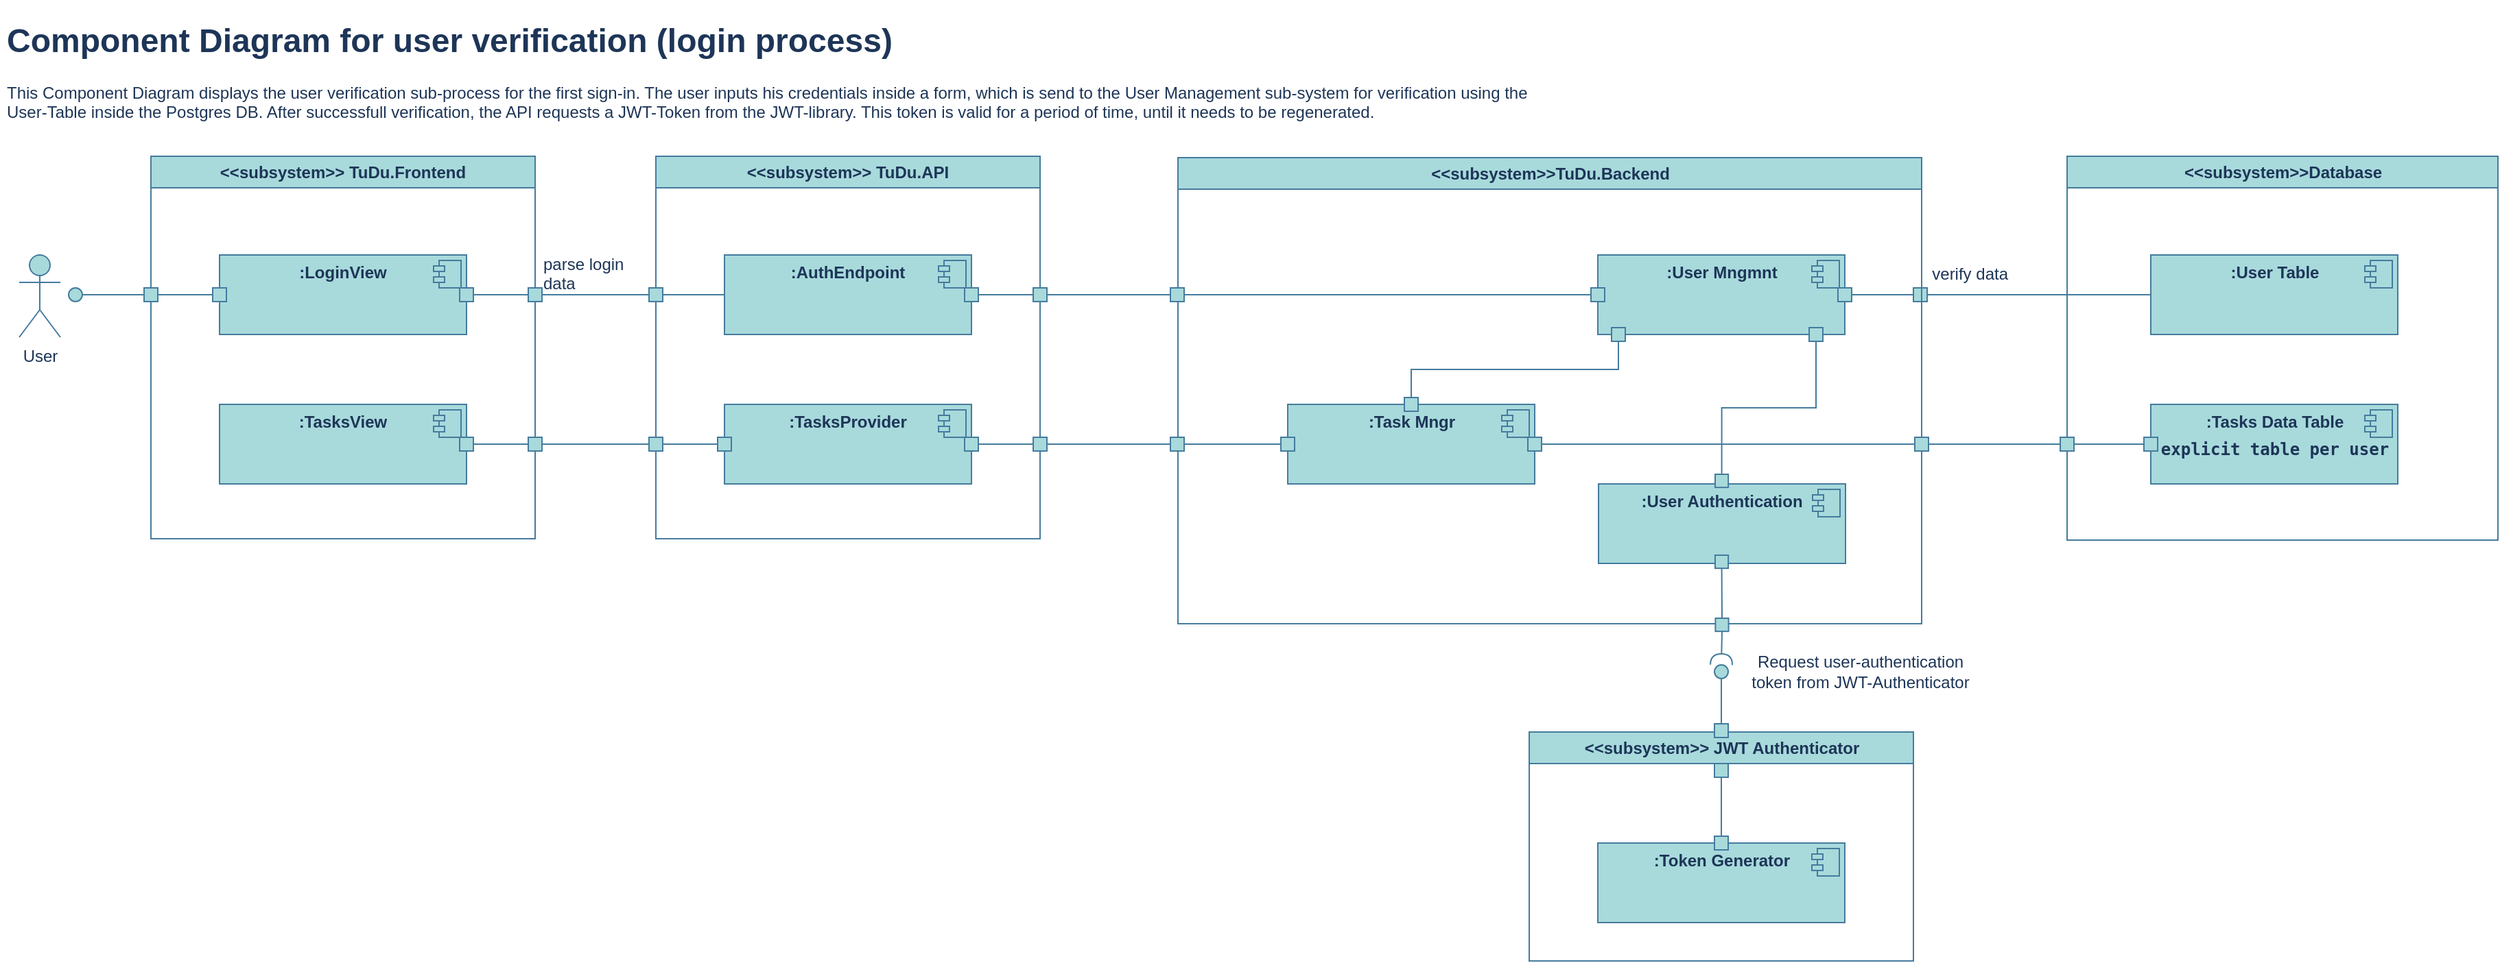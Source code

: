 <mxfile version="20.7.4" type="github">
  <diagram name="Page-1" id="e7e014a7-5840-1c2e-5031-d8a46d1fe8dd">
    <mxGraphModel dx="2304" dy="1229" grid="0" gridSize="10" guides="1" tooltips="1" connect="1" arrows="1" fold="1" page="1" pageScale="1" pageWidth="310" pageHeight="120" background="#ffffff" math="0" shadow="0">
      <root>
        <mxCell id="0" />
        <mxCell id="1" parent="0" />
        <mxCell id="2" value="&lt;&lt;subsystem&gt;&gt; TuDu.Frontend" style="swimlane;whiteSpace=wrap;fillColor=#A8DADC;strokeColor=#457B9D;fontColor=#1D3557;rounded=0;labelBackgroundColor=none;" parent="1" vertex="1">
          <mxGeometry x="130" y="120" width="280" height="279" as="geometry" />
        </mxCell>
        <mxCell id="SUY-f_M2CVdVQqnCHsx--41" value="&lt;p style=&quot;margin:0px;margin-top:6px;text-align:center;&quot;&gt;&lt;b&gt;:LoginView&lt;/b&gt;&lt;/p&gt;" style="align=left;overflow=fill;html=1;dropTarget=0;fillColor=#A8DADC;strokeColor=#457B9D;fontColor=#1D3557;rounded=0;labelBackgroundColor=none;" parent="2" vertex="1">
          <mxGeometry x="50" y="72" width="180" height="58" as="geometry" />
        </mxCell>
        <mxCell id="SUY-f_M2CVdVQqnCHsx--42" value="" style="shape=component;jettyWidth=8;jettyHeight=4;fillColor=#A8DADC;strokeColor=#457B9D;fontColor=#1D3557;rounded=0;labelBackgroundColor=none;" parent="SUY-f_M2CVdVQqnCHsx--41" vertex="1">
          <mxGeometry x="1" width="20" height="20" relative="1" as="geometry">
            <mxPoint x="-24" y="4" as="offset" />
          </mxGeometry>
        </mxCell>
        <mxCell id="meA6yrem6NwH6y2sXX9Y-17" value="" style="whiteSpace=wrap;html=1;aspect=fixed;fillColor=#A8DADC;strokeColor=#457B9D;fontColor=#1D3557;rounded=0;labelBackgroundColor=none;" vertex="1" parent="2">
          <mxGeometry x="225" y="96" width="10" height="10" as="geometry" />
        </mxCell>
        <mxCell id="meA6yrem6NwH6y2sXX9Y-38" value="&lt;p style=&quot;margin:0px;margin-top:6px;text-align:center;&quot;&gt;&lt;b&gt;:TasksView&lt;/b&gt;&lt;/p&gt;" style="align=left;overflow=fill;html=1;dropTarget=0;fillColor=#A8DADC;strokeColor=#457B9D;fontColor=#1D3557;rounded=0;labelBackgroundColor=none;" vertex="1" parent="2">
          <mxGeometry x="50" y="181" width="180" height="58" as="geometry" />
        </mxCell>
        <mxCell id="meA6yrem6NwH6y2sXX9Y-39" value="" style="shape=component;jettyWidth=8;jettyHeight=4;fillColor=#A8DADC;strokeColor=#457B9D;fontColor=#1D3557;rounded=0;labelBackgroundColor=none;" vertex="1" parent="meA6yrem6NwH6y2sXX9Y-38">
          <mxGeometry x="1" width="20" height="20" relative="1" as="geometry">
            <mxPoint x="-24" y="4" as="offset" />
          </mxGeometry>
        </mxCell>
        <mxCell id="meA6yrem6NwH6y2sXX9Y-40" value="" style="whiteSpace=wrap;html=1;aspect=fixed;fillColor=#A8DADC;strokeColor=#457B9D;fontColor=#1D3557;rounded=0;labelBackgroundColor=none;" vertex="1" parent="2">
          <mxGeometry x="225" y="205" width="10" height="10" as="geometry" />
        </mxCell>
        <mxCell id="4" value="&lt;&lt;subsystem&gt;&gt;Database" style="swimlane;whiteSpace=wrap;fillColor=#A8DADC;strokeColor=#457B9D;fontColor=#1D3557;rounded=0;labelBackgroundColor=none;" parent="1" vertex="1">
          <mxGeometry x="1526.5" y="120" width="314" height="280" as="geometry" />
        </mxCell>
        <mxCell id="SUY-f_M2CVdVQqnCHsx--75" value="&lt;p style=&quot;margin:0px;margin-top:6px;text-align:center;&quot;&gt;&lt;b&gt;:User Table&lt;/b&gt;&lt;/p&gt;" style="align=left;overflow=fill;html=1;dropTarget=0;fillColor=#A8DADC;strokeColor=#457B9D;fontColor=#1D3557;rounded=0;labelBackgroundColor=none;" parent="4" vertex="1">
          <mxGeometry x="61" y="72" width="180" height="58" as="geometry" />
        </mxCell>
        <mxCell id="SUY-f_M2CVdVQqnCHsx--76" value="" style="shape=component;jettyWidth=8;jettyHeight=4;fillColor=#A8DADC;strokeColor=#457B9D;fontColor=#1D3557;rounded=0;labelBackgroundColor=none;" parent="SUY-f_M2CVdVQqnCHsx--75" vertex="1">
          <mxGeometry x="1" width="20" height="20" relative="1" as="geometry">
            <mxPoint x="-24" y="4" as="offset" />
          </mxGeometry>
        </mxCell>
        <mxCell id="meA6yrem6NwH6y2sXX9Y-29" value="&lt;p style=&quot;margin:0px;margin-top:6px;text-align:center;&quot;&gt;&lt;b&gt;:Tasks Data Table&lt;br&gt;&lt;/b&gt;&lt;/p&gt;&lt;pre style=&quot;margin:0px;margin-top:6px;text-align:center;&quot;&gt;&lt;b&gt;explicit table per user&lt;br&gt;&lt;/b&gt;&lt;/pre&gt;" style="align=left;overflow=fill;html=1;dropTarget=0;fillColor=#A8DADC;strokeColor=#457B9D;fontColor=#1D3557;rounded=0;labelBackgroundColor=none;" vertex="1" parent="4">
          <mxGeometry x="61" y="181" width="180" height="58" as="geometry" />
        </mxCell>
        <mxCell id="meA6yrem6NwH6y2sXX9Y-30" value="" style="shape=component;jettyWidth=8;jettyHeight=4;fillColor=#A8DADC;strokeColor=#457B9D;fontColor=#1D3557;rounded=0;labelBackgroundColor=none;" vertex="1" parent="meA6yrem6NwH6y2sXX9Y-29">
          <mxGeometry x="1" width="20" height="20" relative="1" as="geometry">
            <mxPoint x="-24" y="4" as="offset" />
          </mxGeometry>
        </mxCell>
        <mxCell id="meA6yrem6NwH6y2sXX9Y-52" value="" style="whiteSpace=wrap;html=1;aspect=fixed;fillColor=#A8DADC;strokeColor=#457B9D;fontColor=#1D3557;rounded=0;labelBackgroundColor=none;" vertex="1" parent="4">
          <mxGeometry x="56" y="205" width="10" height="10" as="geometry" />
        </mxCell>
        <mxCell id="SUY-f_M2CVdVQqnCHsx--45" value="" style="endArrow=none;html=1;rounded=0;entryX=0;entryY=0.5;entryDx=0;entryDy=0;startArrow=none;labelBackgroundColor=none;strokeColor=#457B9D;fontColor=default;" parent="1" source="SUY-f_M2CVdVQqnCHsx--46" target="SUY-f_M2CVdVQqnCHsx--41" edge="1">
          <mxGeometry width="50" height="50" relative="1" as="geometry">
            <mxPoint x="70" y="222" as="sourcePoint" />
            <mxPoint x="460" y="372" as="targetPoint" />
          </mxGeometry>
        </mxCell>
        <mxCell id="SUY-f_M2CVdVQqnCHsx--46" value="" style="whiteSpace=wrap;html=1;aspect=fixed;fillColor=#A8DADC;strokeColor=#457B9D;fontColor=#1D3557;rounded=0;labelBackgroundColor=none;" parent="1" vertex="1">
          <mxGeometry x="175" y="216" width="10" height="10" as="geometry" />
        </mxCell>
        <mxCell id="SUY-f_M2CVdVQqnCHsx--47" value="" style="endArrow=none;html=1;rounded=0;entryX=0;entryY=0.5;entryDx=0;entryDy=0;startArrow=none;labelBackgroundColor=none;strokeColor=#457B9D;fontColor=default;" parent="1" source="SUY-f_M2CVdVQqnCHsx--48" target="SUY-f_M2CVdVQqnCHsx--46" edge="1">
          <mxGeometry width="50" height="50" relative="1" as="geometry">
            <mxPoint x="70" y="222" as="sourcePoint" />
            <mxPoint x="180" y="221" as="targetPoint" />
          </mxGeometry>
        </mxCell>
        <mxCell id="SUY-f_M2CVdVQqnCHsx--48" value="" style="whiteSpace=wrap;html=1;aspect=fixed;fillColor=#A8DADC;strokeColor=#457B9D;fontColor=#1D3557;rounded=0;labelBackgroundColor=none;" parent="1" vertex="1">
          <mxGeometry x="125" y="216" width="10" height="10" as="geometry" />
        </mxCell>
        <mxCell id="SUY-f_M2CVdVQqnCHsx--49" value="" style="endArrow=none;html=1;rounded=0;entryX=0;entryY=0.5;entryDx=0;entryDy=0;labelBackgroundColor=none;strokeColor=#457B9D;fontColor=default;" parent="1" target="SUY-f_M2CVdVQqnCHsx--48" edge="1">
          <mxGeometry width="50" height="50" relative="1" as="geometry">
            <mxPoint x="70" y="221" as="sourcePoint" />
            <mxPoint x="170" y="221" as="targetPoint" />
          </mxGeometry>
        </mxCell>
        <mxCell id="SUY-f_M2CVdVQqnCHsx--51" value="" style="ellipse;whiteSpace=wrap;html=1;aspect=fixed;fillColor=#A8DADC;strokeColor=#457B9D;fontColor=#1D3557;rounded=0;labelBackgroundColor=none;" parent="1" vertex="1">
          <mxGeometry x="70" y="216" width="10" height="10" as="geometry" />
        </mxCell>
        <mxCell id="SUY-f_M2CVdVQqnCHsx--54" value="" style="endArrow=none;html=1;rounded=0;exitX=1;exitY=0.5;exitDx=0;exitDy=0;entryX=0;entryY=0.5;entryDx=0;entryDy=0;startArrow=none;labelBackgroundColor=none;strokeColor=#457B9D;fontColor=default;" parent="1" source="SUY-f_M2CVdVQqnCHsx--71" edge="1">
          <mxGeometry width="50" height="50" relative="1" as="geometry">
            <mxPoint x="1013.5" y="322" as="sourcePoint" />
            <mxPoint x="928.5" y="221" as="targetPoint" />
          </mxGeometry>
        </mxCell>
        <mxCell id="SUY-f_M2CVdVQqnCHsx--55" value="" style="whiteSpace=wrap;html=1;aspect=fixed;fillColor=#A8DADC;strokeColor=#457B9D;fontColor=#1D3557;rounded=0;labelBackgroundColor=none;" parent="1" vertex="1">
          <mxGeometry x="405" y="216" width="10" height="10" as="geometry" />
        </mxCell>
        <mxCell id="SUY-f_M2CVdVQqnCHsx--56" value="" style="endArrow=none;html=1;rounded=0;entryX=0;entryY=0.5;entryDx=0;entryDy=0;labelBackgroundColor=none;strokeColor=#457B9D;fontColor=default;exitX=1;exitY=0.5;exitDx=0;exitDy=0;" parent="1" source="meA6yrem6NwH6y2sXX9Y-17" target="SUY-f_M2CVdVQqnCHsx--55" edge="1">
          <mxGeometry width="50" height="50" relative="1" as="geometry">
            <mxPoint x="381" y="229" as="sourcePoint" />
            <mxPoint x="550" y="221.0" as="targetPoint" />
          </mxGeometry>
        </mxCell>
        <mxCell id="SUY-f_M2CVdVQqnCHsx--64" value="parse login&#xa;data" style="text;strokeColor=none;fillColor=none;align=left;verticalAlign=middle;spacingLeft=4;spacingRight=4;overflow=hidden;points=[[0,0.5],[1,0.5]];portConstraint=eastwest;rotatable=0;fontColor=#1D3557;rounded=0;labelBackgroundColor=none;" parent="1" vertex="1">
          <mxGeometry x="410" y="190" width="70" height="30" as="geometry" />
        </mxCell>
        <mxCell id="SUY-f_M2CVdVQqnCHsx--72" value="" style="endArrow=none;html=1;rounded=0;exitX=1;exitY=0.5;exitDx=0;exitDy=0;entryX=0;entryY=0.5;entryDx=0;entryDy=0;startArrow=none;labelBackgroundColor=none;strokeColor=#457B9D;fontColor=default;" parent="1" source="SUY-f_M2CVdVQqnCHsx--57" target="SUY-f_M2CVdVQqnCHsx--71" edge="1">
          <mxGeometry width="50" height="50" relative="1" as="geometry">
            <mxPoint x="883" y="221" as="sourcePoint" />
            <mxPoint x="923.5" y="221" as="targetPoint" />
          </mxGeometry>
        </mxCell>
        <mxCell id="SUY-f_M2CVdVQqnCHsx--77" value="" style="endArrow=none;html=1;rounded=0;entryX=0;entryY=0.5;entryDx=0;entryDy=0;exitX=1;exitY=0.5;exitDx=0;exitDy=0;startArrow=none;labelBackgroundColor=none;strokeColor=#457B9D;fontColor=default;" parent="1" source="SUY-f_M2CVdVQqnCHsx--81" target="SUY-f_M2CVdVQqnCHsx--75" edge="1">
          <mxGeometry width="50" height="50" relative="1" as="geometry">
            <mxPoint x="1298.5" y="221" as="sourcePoint" />
            <mxPoint x="1033.5" y="292" as="targetPoint" />
          </mxGeometry>
        </mxCell>
        <mxCell id="SUY-f_M2CVdVQqnCHsx--81" value="" style="whiteSpace=wrap;html=1;aspect=fixed;fillColor=#A8DADC;strokeColor=#457B9D;fontColor=#1D3557;rounded=0;labelBackgroundColor=none;" parent="1" vertex="1">
          <mxGeometry x="1414.5" y="216" width="10" height="10" as="geometry" />
        </mxCell>
        <mxCell id="SUY-f_M2CVdVQqnCHsx--82" value="" style="endArrow=none;html=1;rounded=0;entryX=0;entryY=0.5;entryDx=0;entryDy=0;exitX=1;exitY=0.5;exitDx=0;exitDy=0;startArrow=none;labelBackgroundColor=none;strokeColor=#457B9D;fontColor=default;" parent="1" source="meA6yrem6NwH6y2sXX9Y-6" target="SUY-f_M2CVdVQqnCHsx--81" edge="1">
          <mxGeometry width="50" height="50" relative="1" as="geometry">
            <mxPoint x="1103.5" y="221.0" as="sourcePoint" />
            <mxPoint x="1293.5" y="221.0" as="targetPoint" />
          </mxGeometry>
        </mxCell>
        <mxCell id="SUY-f_M2CVdVQqnCHsx--91" value="verify data" style="text;strokeColor=none;fillColor=none;align=right;verticalAlign=middle;spacingLeft=4;spacingRight=4;overflow=hidden;points=[[0,0.5],[1,0.5]];portConstraint=eastwest;rotatable=0;fontColor=#1D3557;rounded=0;labelBackgroundColor=none;" parent="1" vertex="1">
          <mxGeometry x="1419.5" y="190" width="70" height="30" as="geometry" />
        </mxCell>
        <mxCell id="SUY-f_M2CVdVQqnCHsx--96" value="&lt;h1&gt;Component Diagram for user verification (login process)&lt;/h1&gt;&lt;p&gt;This Component Diagram displays the user verification sub-process for the first sign-in. The user inputs his credentials inside a form, which is send to the User Management sub-system for verification using the User-Table inside the Postgres DB. After successfull verification, the API requests a JWT-Token from the JWT-library. This token is valid for a period of time, until it needs to be regenerated.&lt;/p&gt;" style="text;html=1;strokeColor=none;fillColor=none;spacing=5;spacingTop=-20;whiteSpace=wrap;overflow=hidden;rounded=0;fontColor=#1D3557;labelBackgroundColor=none;" parent="1" vertex="1">
          <mxGeometry x="20" y="16" width="1130" height="94" as="geometry" />
        </mxCell>
        <mxCell id="SUY-f_M2CVdVQqnCHsx--99" value="&lt;&lt;subsystem&gt;&gt; JWT Authenticator" style="swimlane;whiteSpace=wrap;fillColor=#A8DADC;strokeColor=#457B9D;fontColor=#1D3557;rounded=0;labelBackgroundColor=none;" parent="1" vertex="1">
          <mxGeometry x="1134.5" y="540" width="280" height="167" as="geometry" />
        </mxCell>
        <mxCell id="SUY-f_M2CVdVQqnCHsx--118" value="&lt;p style=&quot;margin:0px;margin-top:6px;text-align:center;&quot;&gt;&lt;b&gt;:Token Generator&lt;/b&gt;&lt;/p&gt;" style="align=left;overflow=fill;html=1;dropTarget=0;fillColor=#A8DADC;strokeColor=#457B9D;fontColor=#1D3557;rounded=0;labelBackgroundColor=none;" parent="SUY-f_M2CVdVQqnCHsx--99" vertex="1">
          <mxGeometry x="50" y="81" width="180" height="58" as="geometry" />
        </mxCell>
        <mxCell id="SUY-f_M2CVdVQqnCHsx--119" value="" style="shape=component;jettyWidth=8;jettyHeight=4;fillColor=#A8DADC;strokeColor=#457B9D;fontColor=#1D3557;rounded=0;labelBackgroundColor=none;" parent="SUY-f_M2CVdVQqnCHsx--118" vertex="1">
          <mxGeometry x="1" width="20" height="20" relative="1" as="geometry">
            <mxPoint x="-24" y="4" as="offset" />
          </mxGeometry>
        </mxCell>
        <mxCell id="meA6yrem6NwH6y2sXX9Y-4" value="" style="whiteSpace=wrap;html=1;aspect=fixed;fillColor=#A8DADC;strokeColor=#457B9D;fontColor=#1D3557;rounded=0;labelBackgroundColor=none;" vertex="1" parent="SUY-f_M2CVdVQqnCHsx--99">
          <mxGeometry x="135" y="23" width="10" height="10" as="geometry" />
        </mxCell>
        <mxCell id="meA6yrem6NwH6y2sXX9Y-5" value="" style="endArrow=none;html=1;rounded=0;startArrow=none;labelBackgroundColor=none;strokeColor=#457B9D;fontColor=default;exitX=0.5;exitY=1;exitDx=0;exitDy=0;entryX=0.5;entryY=0;entryDx=0;entryDy=0;" edge="1" parent="SUY-f_M2CVdVQqnCHsx--99" source="meA6yrem6NwH6y2sXX9Y-4" target="meA6yrem6NwH6y2sXX9Y-13">
          <mxGeometry width="50" height="50" relative="1" as="geometry">
            <mxPoint x="138.5" y="52" as="sourcePoint" />
            <mxPoint x="140.5" y="64" as="targetPoint" />
          </mxGeometry>
        </mxCell>
        <mxCell id="meA6yrem6NwH6y2sXX9Y-13" value="" style="whiteSpace=wrap;html=1;aspect=fixed;fillColor=#A8DADC;strokeColor=#457B9D;fontColor=#1D3557;rounded=0;labelBackgroundColor=none;" vertex="1" parent="SUY-f_M2CVdVQqnCHsx--99">
          <mxGeometry x="135" y="76" width="10" height="10" as="geometry" />
        </mxCell>
        <mxCell id="SUY-f_M2CVdVQqnCHsx--108" value="" style="whiteSpace=wrap;html=1;aspect=fixed;fillColor=#A8DADC;strokeColor=#457B9D;fontColor=#1D3557;rounded=0;labelBackgroundColor=none;" parent="1" vertex="1">
          <mxGeometry x="1269.5" y="534" width="10" height="10" as="geometry" />
        </mxCell>
        <mxCell id="SUY-f_M2CVdVQqnCHsx--115" value="" style="endArrow=none;html=1;rounded=0;entryX=0.5;entryY=0;entryDx=0;entryDy=0;startArrow=none;labelBackgroundColor=none;strokeColor=#457B9D;fontColor=default;" parent="1" source="SUY-f_M2CVdVQqnCHsx--116" target="SUY-f_M2CVdVQqnCHsx--108" edge="1">
          <mxGeometry width="50" height="50" relative="1" as="geometry">
            <mxPoint x="1260.93" y="514" as="sourcePoint" />
            <mxPoint x="1265.43" y="544" as="targetPoint" />
          </mxGeometry>
        </mxCell>
        <mxCell id="SUY-f_M2CVdVQqnCHsx--116" value="" style="ellipse;whiteSpace=wrap;html=1;aspect=fixed;fillColor=#A8DADC;strokeColor=#457B9D;fontColor=#1D3557;rounded=0;labelBackgroundColor=none;" parent="1" vertex="1">
          <mxGeometry x="1269.5" y="491" width="10" height="10" as="geometry" />
        </mxCell>
        <mxCell id="SUY-f_M2CVdVQqnCHsx--120" value="Request user-authentication token from JWT-Authenticator" style="text;html=1;strokeColor=none;fillColor=none;align=center;verticalAlign=middle;whiteSpace=wrap;rounded=0;fontColor=#1D3557;labelBackgroundColor=none;" parent="1" vertex="1">
          <mxGeometry x="1286" y="481" width="180" height="30" as="geometry" />
        </mxCell>
        <mxCell id="meA6yrem6NwH6y2sXX9Y-15" value="" style="endArrow=none;html=1;rounded=0;exitX=1;exitY=0.5;exitDx=0;exitDy=0;entryX=0;entryY=0.5;entryDx=0;entryDy=0;startArrow=none;labelBackgroundColor=none;strokeColor=#457B9D;fontColor=default;" edge="1" parent="1" source="SUY-f_M2CVdVQqnCHsx--55" target="SUY-f_M2CVdVQqnCHsx--57">
          <mxGeometry width="50" height="50" relative="1" as="geometry">
            <mxPoint x="519.5" y="231" as="sourcePoint" />
            <mxPoint x="560" y="231" as="targetPoint" />
          </mxGeometry>
        </mxCell>
        <mxCell id="meA6yrem6NwH6y2sXX9Y-6" value="&lt;p style=&quot;margin:0px;margin-top:6px;text-align:center;&quot;&gt;&lt;b&gt;:User Mngmnt&lt;br&gt;&lt;/b&gt;&lt;/p&gt;" style="align=left;overflow=fill;html=1;dropTarget=0;fillColor=#A8DADC;strokeColor=#457B9D;fontColor=#1D3557;rounded=0;labelBackgroundColor=none;" vertex="1" parent="1">
          <mxGeometry x="1184.5" y="192" width="180" height="58" as="geometry" />
        </mxCell>
        <mxCell id="meA6yrem6NwH6y2sXX9Y-7" value="" style="shape=component;jettyWidth=8;jettyHeight=4;fillColor=#A8DADC;strokeColor=#457B9D;fontColor=#1D3557;rounded=0;labelBackgroundColor=none;" vertex="1" parent="meA6yrem6NwH6y2sXX9Y-6">
          <mxGeometry x="1" width="20" height="20" relative="1" as="geometry">
            <mxPoint x="-24" y="4" as="offset" />
          </mxGeometry>
        </mxCell>
        <mxCell id="3" value="&lt;&lt;subsystem&gt;&gt;TuDu.Backend" style="swimlane;whiteSpace=wrap;fillColor=#A8DADC;strokeColor=#457B9D;fontColor=#1D3557;rounded=0;labelBackgroundColor=none;" parent="1" vertex="1">
          <mxGeometry x="878.5" y="121" width="542" height="340" as="geometry" />
        </mxCell>
        <mxCell id="SUY-f_M2CVdVQqnCHsx--85" value="" style="whiteSpace=wrap;html=1;aspect=fixed;fillColor=#A8DADC;strokeColor=#457B9D;fontColor=#1D3557;rounded=0;labelBackgroundColor=none;" parent="3" vertex="1">
          <mxGeometry x="481" y="95" width="10" height="10" as="geometry" />
        </mxCell>
        <mxCell id="meA6yrem6NwH6y2sXX9Y-31" style="edgeStyle=orthogonalEdgeStyle;rounded=0;orthogonalLoop=1;jettySize=auto;html=1;exitX=0.5;exitY=1;exitDx=0;exitDy=0;entryX=0.5;entryY=0;entryDx=0;entryDy=0;startArrow=none;startFill=0;endArrow=none;endFill=0;exitPerimeter=0;labelBackgroundColor=none;strokeColor=#457B9D;fontColor=default;" edge="1" parent="3" source="meA6yrem6NwH6y2sXX9Y-18" target="meA6yrem6NwH6y2sXX9Y-23">
          <mxGeometry relative="1" as="geometry" />
        </mxCell>
        <mxCell id="meA6yrem6NwH6y2sXX9Y-18" value="" style="whiteSpace=wrap;html=1;aspect=fixed;fillColor=#A8DADC;strokeColor=#457B9D;fontColor=#1D3557;rounded=0;labelBackgroundColor=none;" vertex="1" parent="3">
          <mxGeometry x="460" y="124" width="10" height="10" as="geometry" />
        </mxCell>
        <mxCell id="SUY-f_M2CVdVQqnCHsx--71" value="" style="whiteSpace=wrap;html=1;aspect=fixed;fillColor=#A8DADC;strokeColor=#457B9D;fontColor=#1D3557;rounded=0;labelBackgroundColor=none;" parent="3" vertex="1">
          <mxGeometry x="301" y="95" width="10" height="10" as="geometry" />
        </mxCell>
        <mxCell id="meA6yrem6NwH6y2sXX9Y-32" value="&lt;p style=&quot;margin:0px;margin-top:6px;text-align:center;&quot;&gt;&lt;b&gt;:Task Mngr&lt;br&gt;&lt;/b&gt;&lt;/p&gt;" style="align=left;overflow=fill;html=1;dropTarget=0;fillColor=#A8DADC;strokeColor=#457B9D;fontColor=#1D3557;rounded=0;labelBackgroundColor=none;" vertex="1" parent="3">
          <mxGeometry x="80" y="180" width="180" height="58" as="geometry" />
        </mxCell>
        <mxCell id="meA6yrem6NwH6y2sXX9Y-33" value="" style="shape=component;jettyWidth=8;jettyHeight=4;fillColor=#A8DADC;strokeColor=#457B9D;fontColor=#1D3557;rounded=0;labelBackgroundColor=none;" vertex="1" parent="meA6yrem6NwH6y2sXX9Y-32">
          <mxGeometry x="1" width="20" height="20" relative="1" as="geometry">
            <mxPoint x="-24" y="4" as="offset" />
          </mxGeometry>
        </mxCell>
        <mxCell id="meA6yrem6NwH6y2sXX9Y-35" style="edgeStyle=orthogonalEdgeStyle;rounded=0;orthogonalLoop=1;jettySize=auto;html=1;exitX=0.5;exitY=1;exitDx=0;exitDy=0;entryX=0.5;entryY=0;entryDx=0;entryDy=0;startArrow=none;startFill=0;endArrow=none;endFill=0;labelBackgroundColor=none;strokeColor=#457B9D;fontColor=default;" edge="1" parent="3" source="meA6yrem6NwH6y2sXX9Y-36" target="meA6yrem6NwH6y2sXX9Y-32">
          <mxGeometry relative="1" as="geometry" />
        </mxCell>
        <mxCell id="meA6yrem6NwH6y2sXX9Y-34" value="" style="whiteSpace=wrap;html=1;aspect=fixed;fillColor=#A8DADC;strokeColor=#457B9D;fontColor=#1D3557;rounded=0;labelBackgroundColor=none;" vertex="1" parent="3">
          <mxGeometry x="316" y="124" width="10" height="10" as="geometry" />
        </mxCell>
        <mxCell id="meA6yrem6NwH6y2sXX9Y-36" value="" style="whiteSpace=wrap;html=1;aspect=fixed;fillColor=#A8DADC;strokeColor=#457B9D;fontColor=#1D3557;rounded=0;labelBackgroundColor=none;" vertex="1" parent="3">
          <mxGeometry x="165" y="175" width="10" height="10" as="geometry" />
        </mxCell>
        <mxCell id="meA6yrem6NwH6y2sXX9Y-37" value="" style="edgeStyle=orthogonalEdgeStyle;rounded=0;orthogonalLoop=1;jettySize=auto;html=1;exitX=0.5;exitY=1;exitDx=0;exitDy=0;entryX=0.5;entryY=0;entryDx=0;entryDy=0;startArrow=none;startFill=0;endArrow=none;endFill=0;labelBackgroundColor=none;strokeColor=#457B9D;fontColor=default;" edge="1" parent="3" source="meA6yrem6NwH6y2sXX9Y-34" target="meA6yrem6NwH6y2sXX9Y-36">
          <mxGeometry relative="1" as="geometry">
            <mxPoint x="826" y="255" as="sourcePoint" />
            <mxPoint x="675" y="306.5" as="targetPoint" />
          </mxGeometry>
        </mxCell>
        <mxCell id="meA6yrem6NwH6y2sXX9Y-43" value="" style="whiteSpace=wrap;html=1;aspect=fixed;fillColor=#A8DADC;strokeColor=#457B9D;fontColor=#1D3557;rounded=0;labelBackgroundColor=none;" vertex="1" parent="3">
          <mxGeometry x="75" y="204" width="10" height="10" as="geometry" />
        </mxCell>
        <mxCell id="meA6yrem6NwH6y2sXX9Y-42" value="" style="whiteSpace=wrap;html=1;aspect=fixed;fillColor=#A8DADC;strokeColor=#457B9D;fontColor=#1D3557;rounded=0;labelBackgroundColor=none;" vertex="1" parent="3">
          <mxGeometry x="-5.5" y="204" width="10" height="10" as="geometry" />
        </mxCell>
        <mxCell id="meA6yrem6NwH6y2sXX9Y-44" style="edgeStyle=orthogonalEdgeStyle;rounded=0;orthogonalLoop=1;jettySize=auto;html=1;exitX=0;exitY=0.5;exitDx=0;exitDy=0;entryX=1;entryY=0.5;entryDx=0;entryDy=0;startArrow=none;startFill=0;endArrow=none;endFill=0;labelBackgroundColor=none;strokeColor=#457B9D;fontColor=default;" edge="1" parent="3" source="meA6yrem6NwH6y2sXX9Y-43" target="meA6yrem6NwH6y2sXX9Y-42">
          <mxGeometry relative="1" as="geometry" />
        </mxCell>
        <mxCell id="meA6yrem6NwH6y2sXX9Y-47" value="" style="whiteSpace=wrap;html=1;aspect=fixed;fillColor=#A8DADC;strokeColor=#457B9D;fontColor=#1D3557;rounded=0;labelBackgroundColor=none;" vertex="1" parent="3">
          <mxGeometry x="255" y="204" width="10" height="10" as="geometry" />
        </mxCell>
        <mxCell id="meA6yrem6NwH6y2sXX9Y-49" style="edgeStyle=orthogonalEdgeStyle;rounded=0;orthogonalLoop=1;jettySize=auto;html=1;exitX=0;exitY=0.5;exitDx=0;exitDy=0;entryX=1;entryY=0.5;entryDx=0;entryDy=0;startArrow=none;startFill=0;endArrow=none;endFill=0;labelBackgroundColor=none;strokeColor=#457B9D;fontColor=default;" edge="1" parent="3" source="meA6yrem6NwH6y2sXX9Y-48" target="meA6yrem6NwH6y2sXX9Y-47">
          <mxGeometry relative="1" as="geometry" />
        </mxCell>
        <mxCell id="meA6yrem6NwH6y2sXX9Y-48" value="" style="whiteSpace=wrap;html=1;aspect=fixed;fillColor=#A8DADC;strokeColor=#457B9D;fontColor=#1D3557;rounded=0;labelBackgroundColor=none;" vertex="1" parent="3">
          <mxGeometry x="537" y="204" width="10" height="10" as="geometry" />
        </mxCell>
        <mxCell id="meA6yrem6NwH6y2sXX9Y-22" value="" style="group;labelBackgroundColor=none;fontColor=#1D3557;rounded=0;" vertex="1" connectable="0" parent="3">
          <mxGeometry x="306.5" y="238" width="180" height="62" as="geometry" />
        </mxCell>
        <mxCell id="meA6yrem6NwH6y2sXX9Y-24" value="" style="group;labelBackgroundColor=none;fontColor=#1D3557;rounded=0;" vertex="1" connectable="0" parent="meA6yrem6NwH6y2sXX9Y-22">
          <mxGeometry y="-7" width="180.0" height="65" as="geometry" />
        </mxCell>
        <mxCell id="meA6yrem6NwH6y2sXX9Y-10" value="&lt;p style=&quot;margin:0px;margin-top:6px;text-align:center;&quot;&gt;&lt;b&gt;:User Authentication&lt;br&gt;&lt;/b&gt;&lt;/p&gt;" style="align=left;overflow=fill;html=1;dropTarget=0;fillColor=#A8DADC;strokeColor=#457B9D;fontColor=#1D3557;rounded=0;labelBackgroundColor=none;" vertex="1" parent="meA6yrem6NwH6y2sXX9Y-24">
          <mxGeometry y="7" width="180.0" height="58" as="geometry" />
        </mxCell>
        <mxCell id="meA6yrem6NwH6y2sXX9Y-11" value="" style="shape=component;jettyWidth=8;jettyHeight=4;fillColor=#A8DADC;strokeColor=#457B9D;fontColor=#1D3557;rounded=0;labelBackgroundColor=none;" vertex="1" parent="meA6yrem6NwH6y2sXX9Y-10">
          <mxGeometry x="1" width="20" height="20" relative="1" as="geometry">
            <mxPoint x="-24" y="4" as="offset" />
          </mxGeometry>
        </mxCell>
        <mxCell id="meA6yrem6NwH6y2sXX9Y-23" value="" style="whiteSpace=wrap;html=1;aspect=fixed;fillColor=#A8DADC;strokeColor=#457B9D;fontColor=#1D3557;rounded=0;labelBackgroundColor=none;" vertex="1" parent="meA6yrem6NwH6y2sXX9Y-24">
          <mxGeometry x="85.0" width="9.574" height="9.574" as="geometry" />
        </mxCell>
        <mxCell id="SUY-f_M2CVdVQqnCHsx--106" value="" style="whiteSpace=wrap;html=1;aspect=fixed;fillColor=#A8DADC;strokeColor=#457B9D;fontColor=#1D3557;rounded=0;direction=south;labelBackgroundColor=none;" parent="meA6yrem6NwH6y2sXX9Y-22" vertex="1">
          <mxGeometry x="85.0" y="52" width="9.574" height="9.574" as="geometry" />
        </mxCell>
        <mxCell id="meA6yrem6NwH6y2sXX9Y-46" style="edgeStyle=orthogonalEdgeStyle;rounded=0;orthogonalLoop=1;jettySize=auto;html=1;exitX=0;exitY=0.5;exitDx=0;exitDy=0;entryX=1;entryY=0.5;entryDx=0;entryDy=0;startArrow=none;startFill=0;endArrow=none;endFill=0;labelBackgroundColor=none;strokeColor=#457B9D;fontColor=default;" edge="1" parent="1" source="meA6yrem6NwH6y2sXX9Y-41" target="meA6yrem6NwH6y2sXX9Y-40">
          <mxGeometry relative="1" as="geometry" />
        </mxCell>
        <mxCell id="meA6yrem6NwH6y2sXX9Y-41" value="" style="whiteSpace=wrap;html=1;aspect=fixed;fillColor=#A8DADC;strokeColor=#457B9D;fontColor=#1D3557;rounded=0;labelBackgroundColor=none;" vertex="1" parent="1">
          <mxGeometry x="405" y="325" width="10" height="10" as="geometry" />
        </mxCell>
        <mxCell id="meA6yrem6NwH6y2sXX9Y-45" style="edgeStyle=orthogonalEdgeStyle;rounded=0;orthogonalLoop=1;jettySize=auto;html=1;exitX=0;exitY=0.5;exitDx=0;exitDy=0;entryX=1;entryY=0.5;entryDx=0;entryDy=0;startArrow=none;startFill=0;endArrow=none;endFill=0;labelBackgroundColor=none;strokeColor=#457B9D;fontColor=default;" edge="1" parent="1" source="meA6yrem6NwH6y2sXX9Y-64" target="meA6yrem6NwH6y2sXX9Y-41">
          <mxGeometry relative="1" as="geometry" />
        </mxCell>
        <mxCell id="meA6yrem6NwH6y2sXX9Y-53" style="edgeStyle=orthogonalEdgeStyle;rounded=0;orthogonalLoop=1;jettySize=auto;html=1;exitX=1;exitY=0.5;exitDx=0;exitDy=0;entryX=0;entryY=0.5;entryDx=0;entryDy=0;startArrow=none;startFill=0;endArrow=none;endFill=0;labelBackgroundColor=none;strokeColor=#457B9D;fontColor=default;" edge="1" parent="1" source="meA6yrem6NwH6y2sXX9Y-50" target="meA6yrem6NwH6y2sXX9Y-52">
          <mxGeometry relative="1" as="geometry" />
        </mxCell>
        <mxCell id="meA6yrem6NwH6y2sXX9Y-50" value="" style="whiteSpace=wrap;html=1;aspect=fixed;fillColor=#A8DADC;strokeColor=#457B9D;fontColor=#1D3557;rounded=0;labelBackgroundColor=none;" vertex="1" parent="1">
          <mxGeometry x="1521.5" y="325" width="10" height="10" as="geometry" />
        </mxCell>
        <mxCell id="meA6yrem6NwH6y2sXX9Y-51" style="edgeStyle=orthogonalEdgeStyle;rounded=0;orthogonalLoop=1;jettySize=auto;html=1;exitX=1;exitY=0.5;exitDx=0;exitDy=0;entryX=0;entryY=0.5;entryDx=0;entryDy=0;startArrow=none;startFill=0;endArrow=none;endFill=0;labelBackgroundColor=none;strokeColor=#457B9D;fontColor=default;" edge="1" parent="1" source="meA6yrem6NwH6y2sXX9Y-48" target="meA6yrem6NwH6y2sXX9Y-50">
          <mxGeometry relative="1" as="geometry" />
        </mxCell>
        <mxCell id="meA6yrem6NwH6y2sXX9Y-55" value="User" style="shape=umlActor;verticalLabelPosition=bottom;verticalAlign=top;html=1;labelBackgroundColor=none;fillColor=#A8DADC;strokeColor=#457B9D;fontColor=#1D3557;rounded=0;" vertex="1" parent="1">
          <mxGeometry x="34" y="192" width="30" height="60" as="geometry" />
        </mxCell>
        <mxCell id="meA6yrem6NwH6y2sXX9Y-56" value="&lt;&lt;subsystem&gt;&gt; TuDu.API" style="swimlane;whiteSpace=wrap;fillColor=#A8DADC;strokeColor=#457B9D;fontColor=#1D3557;rounded=0;labelBackgroundColor=none;" vertex="1" parent="1">
          <mxGeometry x="498" y="120" width="280" height="279" as="geometry" />
        </mxCell>
        <mxCell id="meA6yrem6NwH6y2sXX9Y-57" value="&lt;p style=&quot;margin:0px;margin-top:6px;text-align:center;&quot;&gt;&lt;b&gt;:AuthEndpoint&lt;/b&gt;&lt;/p&gt;" style="align=left;overflow=fill;html=1;dropTarget=0;fillColor=#A8DADC;strokeColor=#457B9D;fontColor=#1D3557;rounded=0;labelBackgroundColor=none;" vertex="1" parent="meA6yrem6NwH6y2sXX9Y-56">
          <mxGeometry x="50" y="72" width="180" height="58" as="geometry" />
        </mxCell>
        <mxCell id="meA6yrem6NwH6y2sXX9Y-58" value="" style="shape=component;jettyWidth=8;jettyHeight=4;fillColor=#A8DADC;strokeColor=#457B9D;fontColor=#1D3557;rounded=0;labelBackgroundColor=none;" vertex="1" parent="meA6yrem6NwH6y2sXX9Y-57">
          <mxGeometry x="1" width="20" height="20" relative="1" as="geometry">
            <mxPoint x="-24" y="4" as="offset" />
          </mxGeometry>
        </mxCell>
        <mxCell id="meA6yrem6NwH6y2sXX9Y-59" value="" style="whiteSpace=wrap;html=1;aspect=fixed;fillColor=#A8DADC;strokeColor=#457B9D;fontColor=#1D3557;rounded=0;labelBackgroundColor=none;" vertex="1" parent="meA6yrem6NwH6y2sXX9Y-56">
          <mxGeometry x="225" y="96" width="10" height="10" as="geometry" />
        </mxCell>
        <mxCell id="meA6yrem6NwH6y2sXX9Y-60" value="&lt;p style=&quot;margin:0px;margin-top:6px;text-align:center;&quot;&gt;&lt;b&gt;:TasksProvider&lt;/b&gt;&lt;/p&gt;" style="align=left;overflow=fill;html=1;dropTarget=0;fillColor=#A8DADC;strokeColor=#457B9D;fontColor=#1D3557;rounded=0;labelBackgroundColor=none;" vertex="1" parent="meA6yrem6NwH6y2sXX9Y-56">
          <mxGeometry x="50" y="181" width="180" height="58" as="geometry" />
        </mxCell>
        <mxCell id="meA6yrem6NwH6y2sXX9Y-61" value="" style="shape=component;jettyWidth=8;jettyHeight=4;fillColor=#A8DADC;strokeColor=#457B9D;fontColor=#1D3557;rounded=0;labelBackgroundColor=none;" vertex="1" parent="meA6yrem6NwH6y2sXX9Y-60">
          <mxGeometry x="1" width="20" height="20" relative="1" as="geometry">
            <mxPoint x="-24" y="4" as="offset" />
          </mxGeometry>
        </mxCell>
        <mxCell id="meA6yrem6NwH6y2sXX9Y-62" value="" style="whiteSpace=wrap;html=1;aspect=fixed;fillColor=#A8DADC;strokeColor=#457B9D;fontColor=#1D3557;rounded=0;labelBackgroundColor=none;" vertex="1" parent="meA6yrem6NwH6y2sXX9Y-56">
          <mxGeometry x="225" y="205" width="10" height="10" as="geometry" />
        </mxCell>
        <mxCell id="meA6yrem6NwH6y2sXX9Y-66" value="" style="whiteSpace=wrap;html=1;aspect=fixed;fillColor=#A8DADC;strokeColor=#457B9D;fontColor=#1D3557;rounded=0;labelBackgroundColor=none;" vertex="1" parent="meA6yrem6NwH6y2sXX9Y-56">
          <mxGeometry x="45" y="205" width="10" height="10" as="geometry" />
        </mxCell>
        <mxCell id="meA6yrem6NwH6y2sXX9Y-63" value="" style="whiteSpace=wrap;html=1;aspect=fixed;fillColor=#A8DADC;strokeColor=#457B9D;fontColor=#1D3557;rounded=0;labelBackgroundColor=none;" vertex="1" parent="1">
          <mxGeometry x="493" y="216" width="10" height="10" as="geometry" />
        </mxCell>
        <mxCell id="meA6yrem6NwH6y2sXX9Y-67" style="edgeStyle=orthogonalEdgeStyle;rounded=0;orthogonalLoop=1;jettySize=auto;html=1;exitX=1;exitY=0.5;exitDx=0;exitDy=0;entryX=0;entryY=0.5;entryDx=0;entryDy=0;startArrow=none;startFill=0;endArrow=none;endFill=0;labelBackgroundColor=none;strokeColor=#457B9D;fontColor=default;" edge="1" parent="1" source="meA6yrem6NwH6y2sXX9Y-64" target="meA6yrem6NwH6y2sXX9Y-66">
          <mxGeometry relative="1" as="geometry" />
        </mxCell>
        <mxCell id="meA6yrem6NwH6y2sXX9Y-64" value="" style="whiteSpace=wrap;html=1;aspect=fixed;fillColor=#A8DADC;strokeColor=#457B9D;fontColor=#1D3557;rounded=0;labelBackgroundColor=none;" vertex="1" parent="1">
          <mxGeometry x="493" y="325" width="10" height="10" as="geometry" />
        </mxCell>
        <mxCell id="meA6yrem6NwH6y2sXX9Y-70" style="edgeStyle=orthogonalEdgeStyle;rounded=0;orthogonalLoop=1;jettySize=auto;html=1;exitX=1;exitY=0.5;exitDx=0;exitDy=0;entryX=0;entryY=0.5;entryDx=0;entryDy=0;startArrow=none;startFill=0;endArrow=none;endFill=0;labelBackgroundColor=none;strokeColor=#457B9D;fontColor=default;" edge="1" parent="1" source="meA6yrem6NwH6y2sXX9Y-68" target="meA6yrem6NwH6y2sXX9Y-42">
          <mxGeometry relative="1" as="geometry" />
        </mxCell>
        <mxCell id="meA6yrem6NwH6y2sXX9Y-68" value="" style="whiteSpace=wrap;html=1;aspect=fixed;fillColor=#A8DADC;strokeColor=#457B9D;fontColor=#1D3557;rounded=0;labelBackgroundColor=none;" vertex="1" parent="1">
          <mxGeometry x="773" y="325" width="10" height="10" as="geometry" />
        </mxCell>
        <mxCell id="meA6yrem6NwH6y2sXX9Y-69" style="edgeStyle=orthogonalEdgeStyle;rounded=0;orthogonalLoop=1;jettySize=auto;html=1;exitX=1;exitY=0.5;exitDx=0;exitDy=0;entryX=0;entryY=0.5;entryDx=0;entryDy=0;startArrow=none;startFill=0;endArrow=none;endFill=0;labelBackgroundColor=none;strokeColor=#457B9D;fontColor=default;" edge="1" parent="1" source="meA6yrem6NwH6y2sXX9Y-62" target="meA6yrem6NwH6y2sXX9Y-68">
          <mxGeometry relative="1" as="geometry" />
        </mxCell>
        <mxCell id="meA6yrem6NwH6y2sXX9Y-71" value="" style="whiteSpace=wrap;html=1;aspect=fixed;fillColor=#A8DADC;strokeColor=#457B9D;fontColor=#1D3557;rounded=0;labelBackgroundColor=none;" vertex="1" parent="1">
          <mxGeometry x="773" y="216" width="10" height="10" as="geometry" />
        </mxCell>
        <mxCell id="SUY-f_M2CVdVQqnCHsx--57" value="" style="whiteSpace=wrap;html=1;aspect=fixed;fillColor=#A8DADC;strokeColor=#457B9D;fontColor=#1D3557;rounded=0;labelBackgroundColor=none;" parent="1" vertex="1">
          <mxGeometry x="873" y="216" width="10" height="10" as="geometry" />
        </mxCell>
        <mxCell id="meA6yrem6NwH6y2sXX9Y-78" value="" style="rounded=0;orthogonalLoop=1;jettySize=auto;html=1;endArrow=halfCircle;endFill=0;endSize=6;strokeWidth=1;exitX=1;exitY=0.5;exitDx=0;exitDy=0;labelBackgroundColor=none;strokeColor=#457B9D;fontColor=default;" edge="1" target="SUY-f_M2CVdVQqnCHsx--116" parent="1" source="meA6yrem6NwH6y2sXX9Y-72">
          <mxGeometry relative="1" as="geometry">
            <mxPoint x="1349" y="590" as="sourcePoint" />
            <mxPoint x="1276" y="483" as="targetPoint" />
            <Array as="points" />
          </mxGeometry>
        </mxCell>
        <mxCell id="meA6yrem6NwH6y2sXX9Y-72" value="" style="whiteSpace=wrap;html=1;aspect=fixed;fillColor=#A8DADC;strokeColor=#457B9D;fontColor=#1D3557;rounded=0;direction=south;labelBackgroundColor=none;" vertex="1" parent="1">
          <mxGeometry x="1270.21" y="457" width="9.574" height="9.574" as="geometry" />
        </mxCell>
        <mxCell id="meA6yrem6NwH6y2sXX9Y-73" style="edgeStyle=orthogonalEdgeStyle;rounded=0;orthogonalLoop=1;jettySize=auto;html=1;exitX=1;exitY=0.5;exitDx=0;exitDy=0;entryX=0;entryY=0.5;entryDx=0;entryDy=0;startArrow=none;startFill=0;endArrow=none;endFill=0;labelBackgroundColor=none;strokeColor=#457B9D;fontColor=default;" edge="1" parent="1" source="SUY-f_M2CVdVQqnCHsx--106" target="meA6yrem6NwH6y2sXX9Y-72">
          <mxGeometry relative="1" as="geometry" />
        </mxCell>
      </root>
    </mxGraphModel>
  </diagram>
</mxfile>
